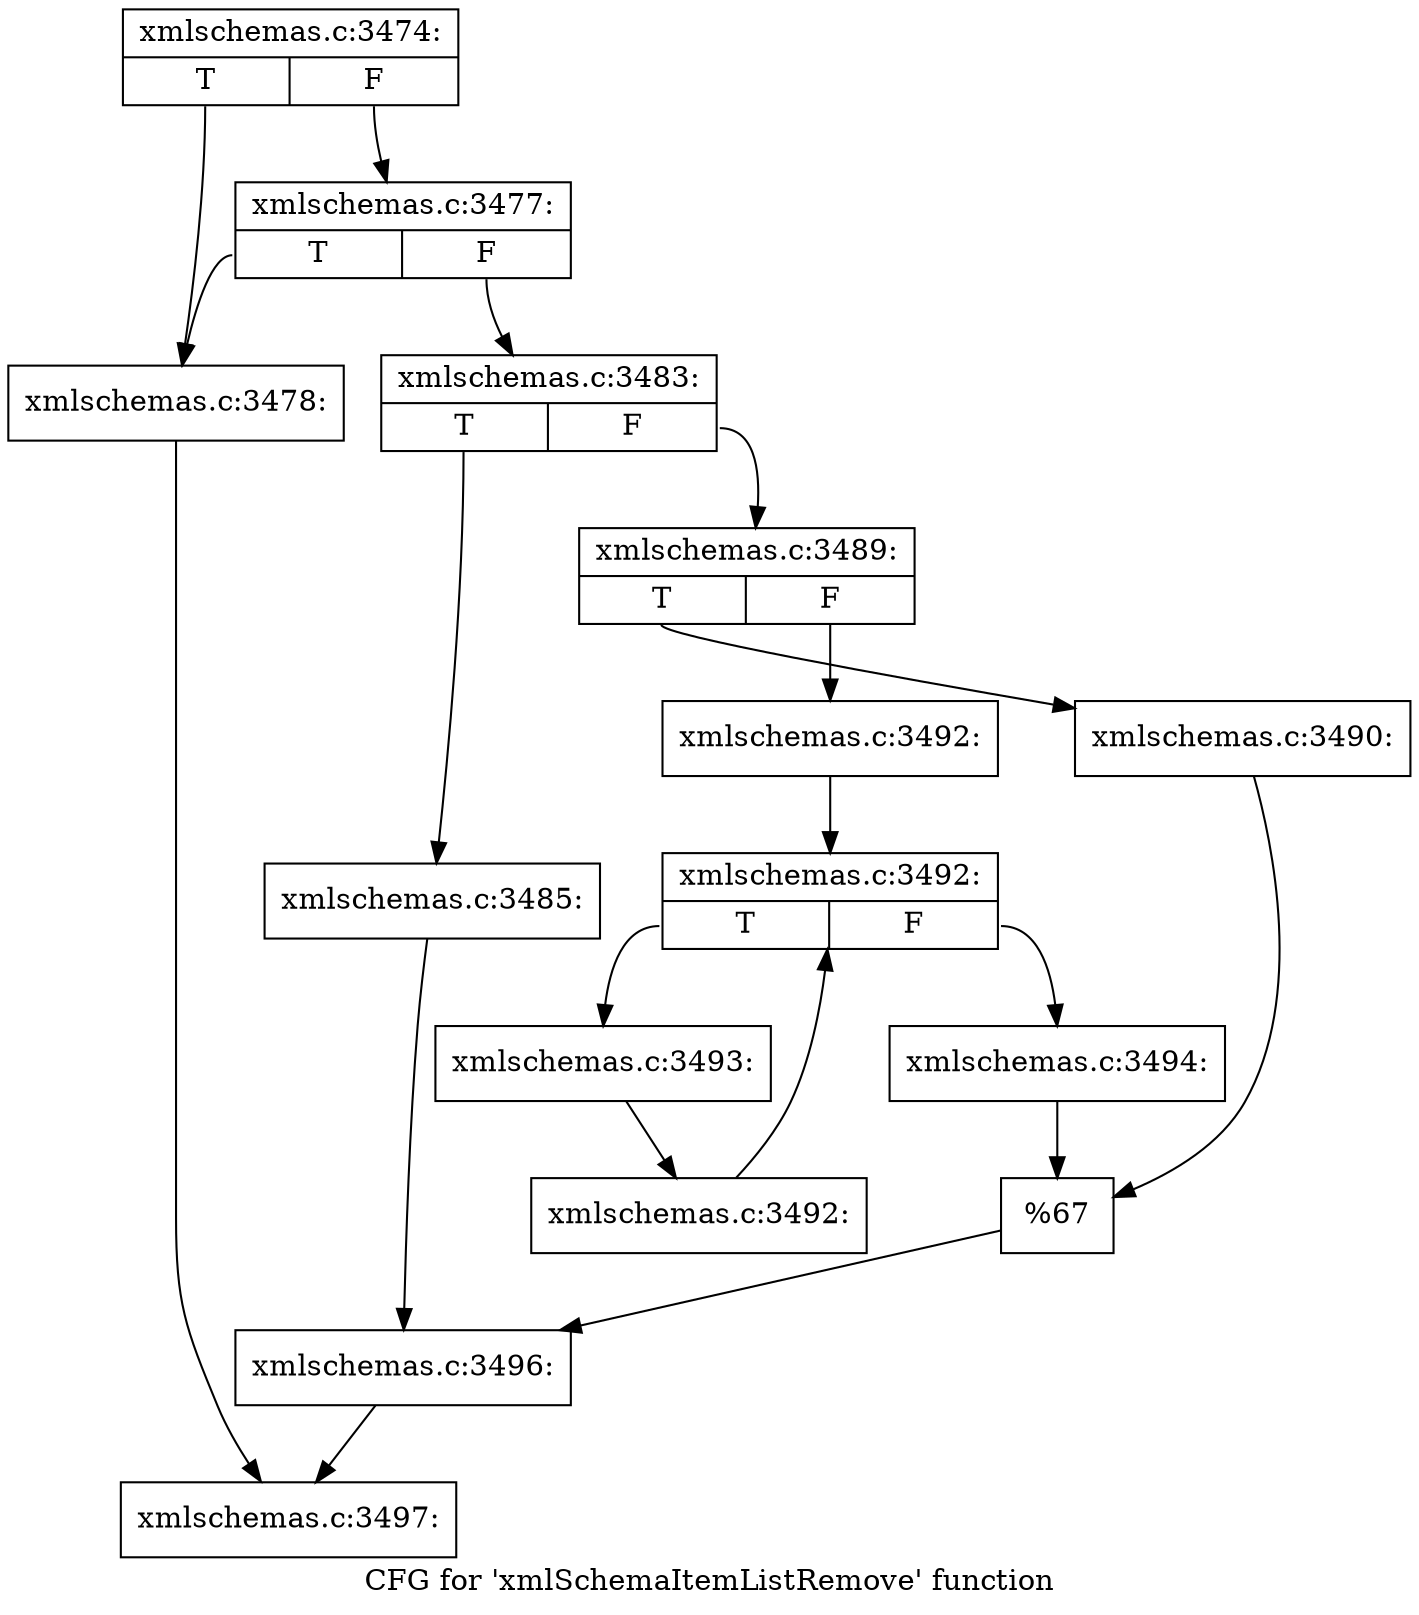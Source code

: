digraph "CFG for 'xmlSchemaItemListRemove' function" {
	label="CFG for 'xmlSchemaItemListRemove' function";

	Node0x50e3ea0 [shape=record,label="{xmlschemas.c:3474:|{<s0>T|<s1>F}}"];
	Node0x50e3ea0:s0 -> Node0x50e4410;
	Node0x50e3ea0:s1 -> Node0x50fa160;
	Node0x50fa160 [shape=record,label="{xmlschemas.c:3477:|{<s0>T|<s1>F}}"];
	Node0x50fa160:s0 -> Node0x50e4410;
	Node0x50fa160:s1 -> Node0x50fa110;
	Node0x50e4410 [shape=record,label="{xmlschemas.c:3478:}"];
	Node0x50e4410 -> Node0x50f9720;
	Node0x50fa110 [shape=record,label="{xmlschemas.c:3483:|{<s0>T|<s1>F}}"];
	Node0x50fa110:s0 -> Node0x50fb650;
	Node0x50fa110:s1 -> Node0x50fb6f0;
	Node0x50fb650 [shape=record,label="{xmlschemas.c:3485:}"];
	Node0x50fb650 -> Node0x50fb6a0;
	Node0x50fb6f0 [shape=record,label="{xmlschemas.c:3489:|{<s0>T|<s1>F}}"];
	Node0x50fb6f0:s0 -> Node0x50fc4a0;
	Node0x50fb6f0:s1 -> Node0x50fc540;
	Node0x50fc4a0 [shape=record,label="{xmlschemas.c:3490:}"];
	Node0x50fc4a0 -> Node0x50fc4f0;
	Node0x50fc540 [shape=record,label="{xmlschemas.c:3492:}"];
	Node0x50fc540 -> Node0x50fd000;
	Node0x50fd000 [shape=record,label="{xmlschemas.c:3492:|{<s0>T|<s1>F}}"];
	Node0x50fd000:s0 -> Node0x50fd260;
	Node0x50fd000:s1 -> Node0x50fce40;
	Node0x50fd260 [shape=record,label="{xmlschemas.c:3493:}"];
	Node0x50fd260 -> Node0x50fd210;
	Node0x50fd210 [shape=record,label="{xmlschemas.c:3492:}"];
	Node0x50fd210 -> Node0x50fd000;
	Node0x50fce40 [shape=record,label="{xmlschemas.c:3494:}"];
	Node0x50fce40 -> Node0x50fc4f0;
	Node0x50fc4f0 [shape=record,label="{%67}"];
	Node0x50fc4f0 -> Node0x50fb6a0;
	Node0x50fb6a0 [shape=record,label="{xmlschemas.c:3496:}"];
	Node0x50fb6a0 -> Node0x50f9720;
	Node0x50f9720 [shape=record,label="{xmlschemas.c:3497:}"];
}
